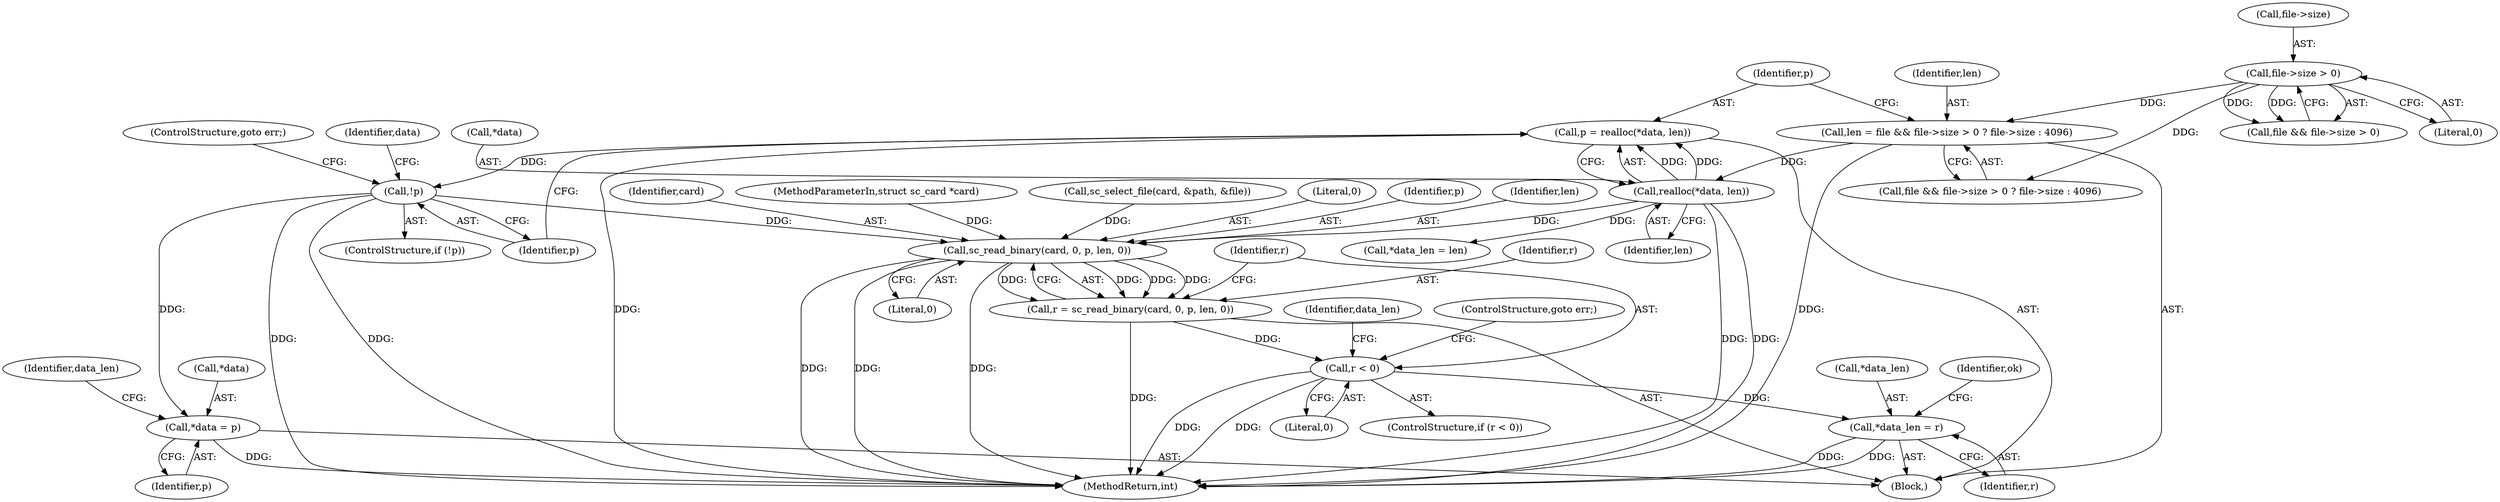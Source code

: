 digraph "0_OpenSC_360e95d45ac4123255a4c796db96337f332160ad#diff-d643a0fa169471dbf2912f4866dc49c5_10@API" {
"1000144" [label="(Call,p = realloc(*data, len))"];
"1000146" [label="(Call,realloc(*data, len))"];
"1000130" [label="(Call,len = file && file->size > 0 ? file->size : 4096)"];
"1000135" [label="(Call,file->size > 0)"];
"1000151" [label="(Call,!p)"];
"1000155" [label="(Call,*data = p)"];
"1000165" [label="(Call,sc_read_binary(card, 0, p, len, 0))"];
"1000163" [label="(Call,r = sc_read_binary(card, 0, p, len, 0))"];
"1000172" [label="(Call,r < 0)"];
"1000176" [label="(Call,*data_len = r)"];
"1000105" [label="(Block,)"];
"1000164" [label="(Identifier,r)"];
"1000179" [label="(Identifier,r)"];
"1000181" [label="(Identifier,ok)"];
"1000178" [label="(Identifier,data_len)"];
"1000131" [label="(Identifier,len)"];
"1000163" [label="(Call,r = sc_read_binary(card, 0, p, len, 0))"];
"1000171" [label="(ControlStructure,if (r < 0))"];
"1000159" [label="(Call,*data_len = len)"];
"1000149" [label="(Identifier,len)"];
"1000188" [label="(MethodReturn,int)"];
"1000169" [label="(Identifier,len)"];
"1000158" [label="(Identifier,p)"];
"1000151" [label="(Call,!p)"];
"1000130" [label="(Call,len = file && file->size > 0 ? file->size : 4096)"];
"1000156" [label="(Call,*data)"];
"1000176" [label="(Call,*data_len = r)"];
"1000133" [label="(Call,file && file->size > 0)"];
"1000150" [label="(ControlStructure,if (!p))"];
"1000166" [label="(Identifier,card)"];
"1000172" [label="(Call,r < 0)"];
"1000135" [label="(Call,file->size > 0)"];
"1000165" [label="(Call,sc_read_binary(card, 0, p, len, 0))"];
"1000101" [label="(MethodParameterIn,struct sc_card *card)"];
"1000147" [label="(Call,*data)"];
"1000154" [label="(ControlStructure,goto err;)"];
"1000122" [label="(Call,sc_select_file(card, &path, &file))"];
"1000145" [label="(Identifier,p)"];
"1000167" [label="(Literal,0)"];
"1000170" [label="(Literal,0)"];
"1000152" [label="(Identifier,p)"];
"1000174" [label="(Literal,0)"];
"1000173" [label="(Identifier,r)"];
"1000168" [label="(Identifier,p)"];
"1000157" [label="(Identifier,data)"];
"1000177" [label="(Call,*data_len)"];
"1000144" [label="(Call,p = realloc(*data, len))"];
"1000139" [label="(Literal,0)"];
"1000175" [label="(ControlStructure,goto err;)"];
"1000146" [label="(Call,realloc(*data, len))"];
"1000132" [label="(Call,file && file->size > 0 ? file->size : 4096)"];
"1000161" [label="(Identifier,data_len)"];
"1000136" [label="(Call,file->size)"];
"1000155" [label="(Call,*data = p)"];
"1000144" -> "1000105"  [label="AST: "];
"1000144" -> "1000146"  [label="CFG: "];
"1000145" -> "1000144"  [label="AST: "];
"1000146" -> "1000144"  [label="AST: "];
"1000152" -> "1000144"  [label="CFG: "];
"1000144" -> "1000188"  [label="DDG: "];
"1000146" -> "1000144"  [label="DDG: "];
"1000146" -> "1000144"  [label="DDG: "];
"1000144" -> "1000151"  [label="DDG: "];
"1000146" -> "1000149"  [label="CFG: "];
"1000147" -> "1000146"  [label="AST: "];
"1000149" -> "1000146"  [label="AST: "];
"1000146" -> "1000188"  [label="DDG: "];
"1000146" -> "1000188"  [label="DDG: "];
"1000130" -> "1000146"  [label="DDG: "];
"1000146" -> "1000159"  [label="DDG: "];
"1000146" -> "1000165"  [label="DDG: "];
"1000130" -> "1000105"  [label="AST: "];
"1000130" -> "1000132"  [label="CFG: "];
"1000131" -> "1000130"  [label="AST: "];
"1000132" -> "1000130"  [label="AST: "];
"1000145" -> "1000130"  [label="CFG: "];
"1000130" -> "1000188"  [label="DDG: "];
"1000135" -> "1000130"  [label="DDG: "];
"1000135" -> "1000133"  [label="AST: "];
"1000135" -> "1000139"  [label="CFG: "];
"1000136" -> "1000135"  [label="AST: "];
"1000139" -> "1000135"  [label="AST: "];
"1000133" -> "1000135"  [label="CFG: "];
"1000135" -> "1000133"  [label="DDG: "];
"1000135" -> "1000133"  [label="DDG: "];
"1000135" -> "1000132"  [label="DDG: "];
"1000151" -> "1000150"  [label="AST: "];
"1000151" -> "1000152"  [label="CFG: "];
"1000152" -> "1000151"  [label="AST: "];
"1000154" -> "1000151"  [label="CFG: "];
"1000157" -> "1000151"  [label="CFG: "];
"1000151" -> "1000188"  [label="DDG: "];
"1000151" -> "1000188"  [label="DDG: "];
"1000151" -> "1000155"  [label="DDG: "];
"1000151" -> "1000165"  [label="DDG: "];
"1000155" -> "1000105"  [label="AST: "];
"1000155" -> "1000158"  [label="CFG: "];
"1000156" -> "1000155"  [label="AST: "];
"1000158" -> "1000155"  [label="AST: "];
"1000161" -> "1000155"  [label="CFG: "];
"1000155" -> "1000188"  [label="DDG: "];
"1000165" -> "1000163"  [label="AST: "];
"1000165" -> "1000170"  [label="CFG: "];
"1000166" -> "1000165"  [label="AST: "];
"1000167" -> "1000165"  [label="AST: "];
"1000168" -> "1000165"  [label="AST: "];
"1000169" -> "1000165"  [label="AST: "];
"1000170" -> "1000165"  [label="AST: "];
"1000163" -> "1000165"  [label="CFG: "];
"1000165" -> "1000188"  [label="DDG: "];
"1000165" -> "1000188"  [label="DDG: "];
"1000165" -> "1000188"  [label="DDG: "];
"1000165" -> "1000163"  [label="DDG: "];
"1000165" -> "1000163"  [label="DDG: "];
"1000165" -> "1000163"  [label="DDG: "];
"1000165" -> "1000163"  [label="DDG: "];
"1000122" -> "1000165"  [label="DDG: "];
"1000101" -> "1000165"  [label="DDG: "];
"1000163" -> "1000105"  [label="AST: "];
"1000164" -> "1000163"  [label="AST: "];
"1000173" -> "1000163"  [label="CFG: "];
"1000163" -> "1000188"  [label="DDG: "];
"1000163" -> "1000172"  [label="DDG: "];
"1000172" -> "1000171"  [label="AST: "];
"1000172" -> "1000174"  [label="CFG: "];
"1000173" -> "1000172"  [label="AST: "];
"1000174" -> "1000172"  [label="AST: "];
"1000175" -> "1000172"  [label="CFG: "];
"1000178" -> "1000172"  [label="CFG: "];
"1000172" -> "1000188"  [label="DDG: "];
"1000172" -> "1000188"  [label="DDG: "];
"1000172" -> "1000176"  [label="DDG: "];
"1000176" -> "1000105"  [label="AST: "];
"1000176" -> "1000179"  [label="CFG: "];
"1000177" -> "1000176"  [label="AST: "];
"1000179" -> "1000176"  [label="AST: "];
"1000181" -> "1000176"  [label="CFG: "];
"1000176" -> "1000188"  [label="DDG: "];
"1000176" -> "1000188"  [label="DDG: "];
}
